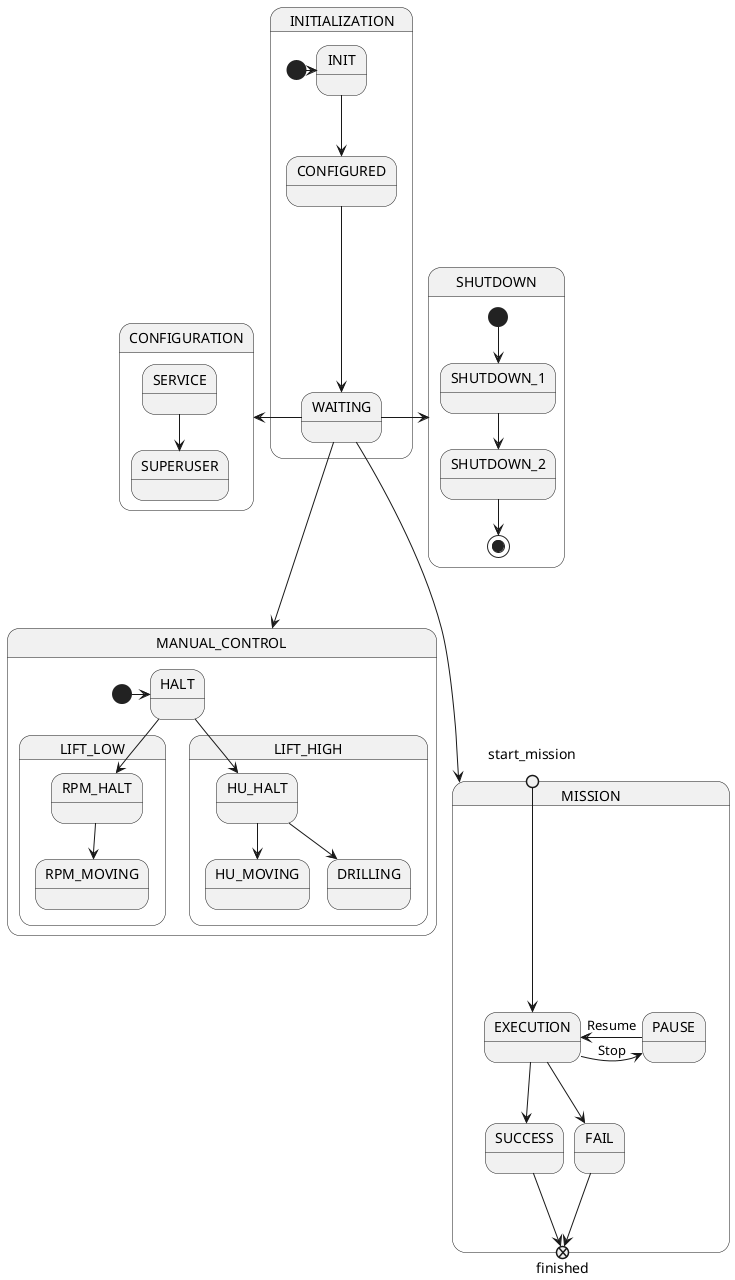 @startuml

'skinparam Ranksep 20
skinparam Nodesep 10

state INITIALIZATION {
    [*] -> INIT
    INIT --> CONFIGURED
    state WAITING
    CONFIGURED --> WAITING
}

state CONFIGURATION {
    SERVICE --> SUPERUSER

}
WAITING -left--> CONFIGURATION
state MANUAL_CONTROL {

    state LIFT_LOW{
        RPM_HALT --> RPM_MOVING
    }

    state LIFT_HIGH{
        HU_HALT --> HU_MOVING

        HU_HALT --> DRILLING
    }
    [*] -> HALT
    HALT --> RPM_HALT
    HALT --> HU_HALT
}


state SHUTDOWN {
    [*] --> SHUTDOWN_1
    SHUTDOWN_1 --> SHUTDOWN_2
    SHUTDOWN_2 --> [*]
}
WAITING -right--> SHUTDOWN
state MISSION {
    PAUSE -left-> EXECUTION : Resume
    EXECUTION -right-> PAUSE : Stop
    state start_mission <<entryPoint>>
    start_mission -down-> EXECUTION
    EXECUTION --> SUCCESS
    EXECUTION --> FAIL
    state finished <<exitPoint>>
    SUCCESS --> finished
    FAIL --> finished

}
WAITING ---> MISSION
WAITING --> MANUAL_CONTROL



@enduml

